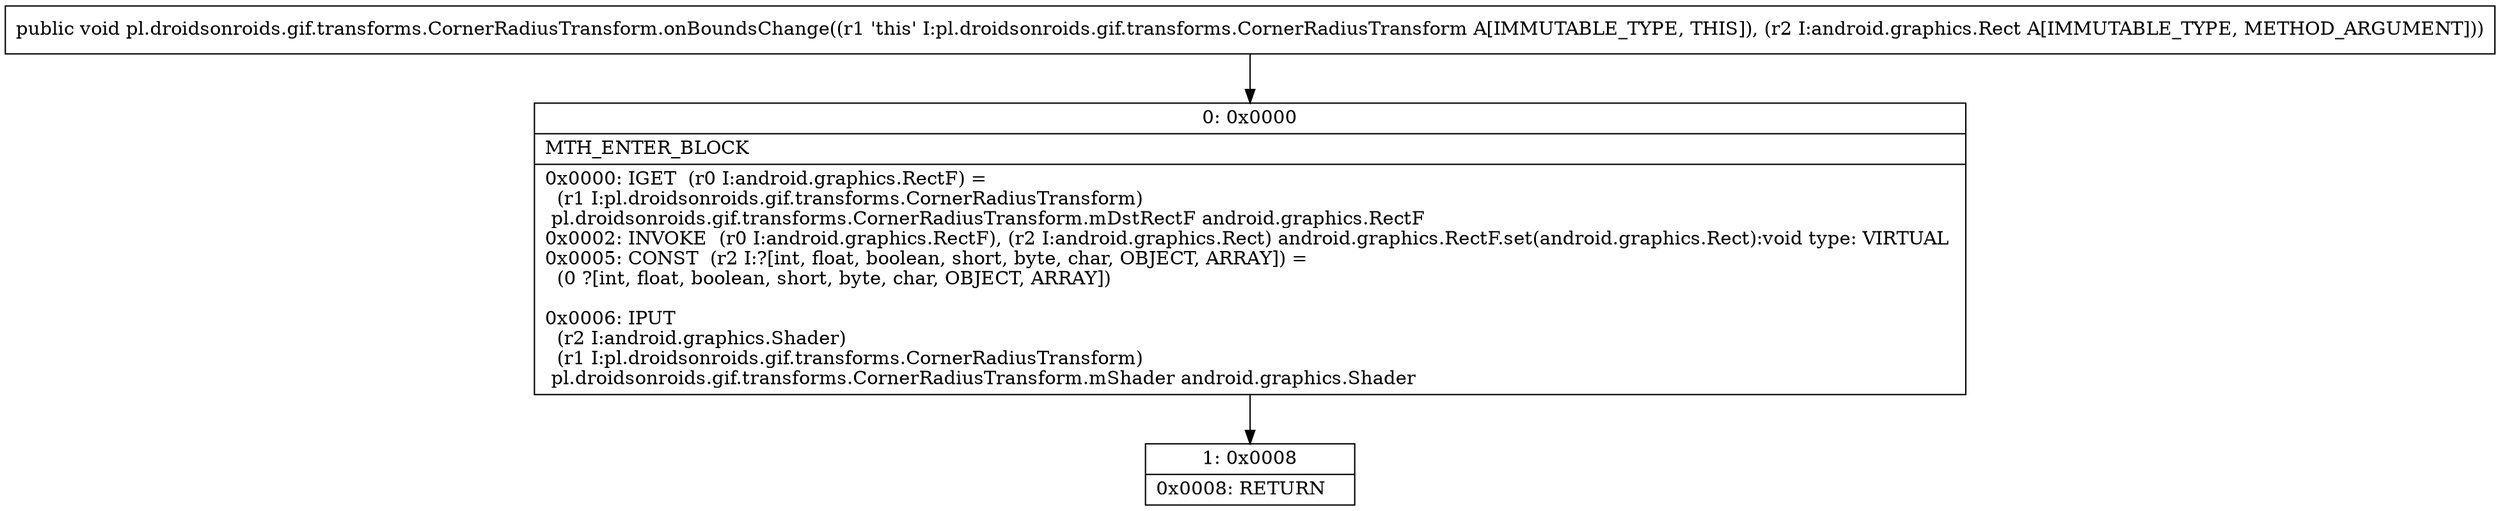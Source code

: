 digraph "CFG forpl.droidsonroids.gif.transforms.CornerRadiusTransform.onBoundsChange(Landroid\/graphics\/Rect;)V" {
Node_0 [shape=record,label="{0\:\ 0x0000|MTH_ENTER_BLOCK\l|0x0000: IGET  (r0 I:android.graphics.RectF) = \l  (r1 I:pl.droidsonroids.gif.transforms.CornerRadiusTransform)\l pl.droidsonroids.gif.transforms.CornerRadiusTransform.mDstRectF android.graphics.RectF \l0x0002: INVOKE  (r0 I:android.graphics.RectF), (r2 I:android.graphics.Rect) android.graphics.RectF.set(android.graphics.Rect):void type: VIRTUAL \l0x0005: CONST  (r2 I:?[int, float, boolean, short, byte, char, OBJECT, ARRAY]) = \l  (0 ?[int, float, boolean, short, byte, char, OBJECT, ARRAY])\l \l0x0006: IPUT  \l  (r2 I:android.graphics.Shader)\l  (r1 I:pl.droidsonroids.gif.transforms.CornerRadiusTransform)\l pl.droidsonroids.gif.transforms.CornerRadiusTransform.mShader android.graphics.Shader \l}"];
Node_1 [shape=record,label="{1\:\ 0x0008|0x0008: RETURN   \l}"];
MethodNode[shape=record,label="{public void pl.droidsonroids.gif.transforms.CornerRadiusTransform.onBoundsChange((r1 'this' I:pl.droidsonroids.gif.transforms.CornerRadiusTransform A[IMMUTABLE_TYPE, THIS]), (r2 I:android.graphics.Rect A[IMMUTABLE_TYPE, METHOD_ARGUMENT])) }"];
MethodNode -> Node_0;
Node_0 -> Node_1;
}

